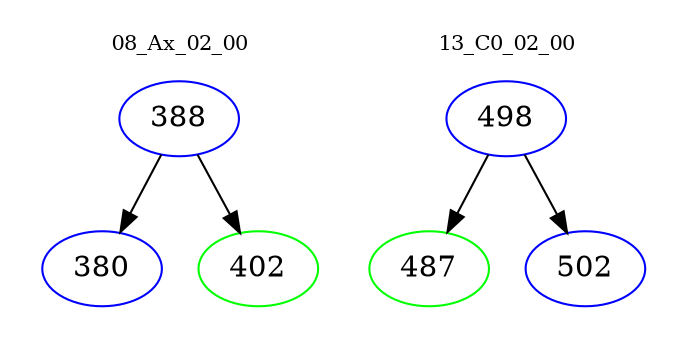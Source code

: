 digraph{
subgraph cluster_0 {
color = white
label = "08_Ax_02_00";
fontsize=10;
T0_388 [label="388", color="blue"]
T0_388 -> T0_380 [color="black"]
T0_380 [label="380", color="blue"]
T0_388 -> T0_402 [color="black"]
T0_402 [label="402", color="green"]
}
subgraph cluster_1 {
color = white
label = "13_C0_02_00";
fontsize=10;
T1_498 [label="498", color="blue"]
T1_498 -> T1_487 [color="black"]
T1_487 [label="487", color="green"]
T1_498 -> T1_502 [color="black"]
T1_502 [label="502", color="blue"]
}
}
